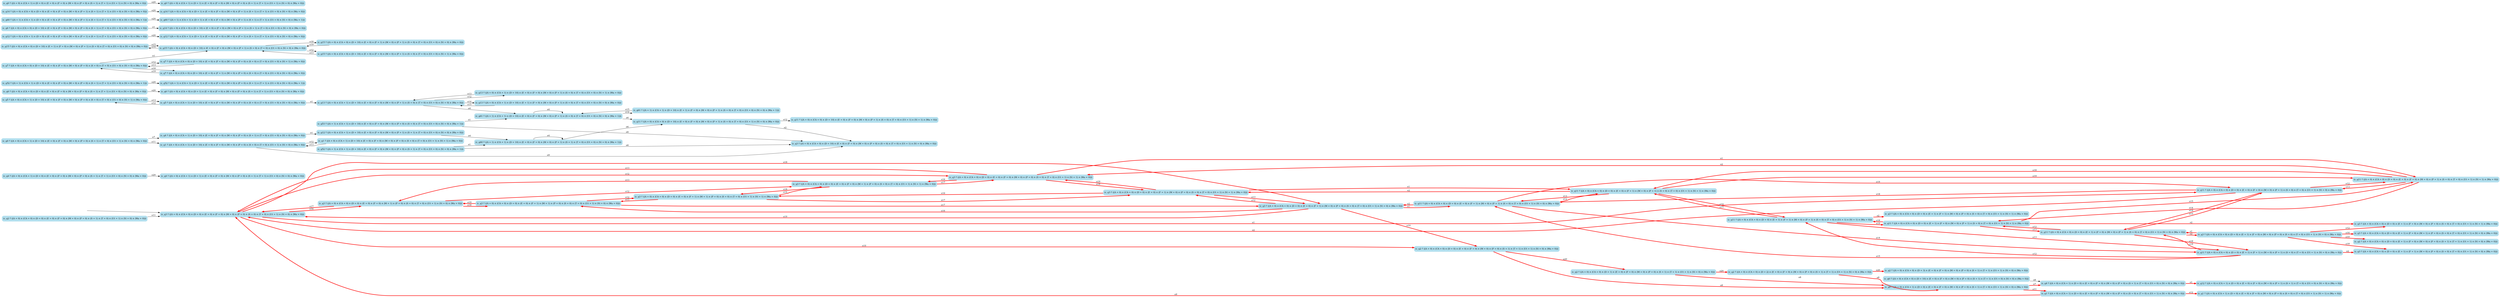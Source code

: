 digraph G {

	rankdir = LR;

	start_c_q3_213[style=invisible];

	node[shape=box, style="rounded, filled", color=lightblue2];

	c_q4_35[label="(c_q4 ≝ ((A = 0) ∧ (CA = 1) ∧ (D = 1) ∧ (E = 0) ∧ (F = 0) ∧ (M = 0) ∧ (P = 0) ∧ (S = 1) ∧ (T = 1) ∧ (Ut = 0) ∧ (Vi = 0) ∧ (Wa = 0)))"];
	c_q5_40[label="(c_q5 ≝ ((A = 0) ∧ (CA = 1) ∧ (D = 10) ∧ (E = 0) ∧ (F = 0) ∧ (M = 0) ∧ (P = 0) ∧ (S = 0) ∧ (T = 0) ∧ (Ut = 0) ∧ (Vi = 1) ∧ (Wa = 0)))"];
	c_q6_45[label="(c_q6 ≝ ((A = 0) ∧ (CA = 0) ∧ (D = 1) ∧ (E = 0) ∧ (F = 0) ∧ (M = 0) ∧ (P = 0) ∧ (S = 1) ∧ (T = 1) ∧ (Ut = 0) ∧ (Vi = 0) ∧ (Wa = 0)))"];
	c_q11_250[label="(c_q11 ≝ ((A = 0) ∧ (CA = 0) ∧ (D = 10) ∧ (E = 0) ∧ (F = 0) ∧ (M = 0) ∧ (P = 1) ∧ (S = 0) ∧ (T = 0) ∧ (Ut = 1) ∧ (Vi = 0) ∧ (Wa = 0)))"];
	c_q52_104[label="(c_q52 ≝ ((A = 1) ∧ (CA = 1) ∧ (D = 0) ∧ (E = 0) ∧ (F = 0) ∧ (M = 0) ∧ (P = 0) ∧ (S = 1) ∧ (T = 1) ∧ (Ut = 0) ∧ (Vi = 0) ∧ (Wa = 1)))"];
	c_q61_124[label="(c_q61 ≝ ((A = 1) ∧ (CA = 1) ∧ (D = 10) ∧ (E = 1) ∧ (F = 0) ∧ (M = 0) ∧ (P = 1) ∧ (S = 0) ∧ (T = 0) ∧ (Ut = 0) ∧ (Vi = 0) ∧ (Wa = 1)))"];
	c_q15_98[label="(c_q15 ≝ ((A = 0) ∧ (CA = 0) ∧ (D = 10) ∧ (E = 1) ∧ (F = 0) ∧ (M = 0) ∧ (P = 1) ∧ (S = 0) ∧ (T = 0) ∧ (Ut = 0) ∧ (Vi = 0) ∧ (Wa = 0)))"];
	c_q2_227[label="(c_q2 ≝ ((A = 0) ∧ (CA = 0) ∧ (D = 0) ∧ (E = 1) ∧ (F = 0) ∧ (M = 0) ∧ (P = 0) ∧ (S = 1) ∧ (T = 1) ∧ (Ut = 1) ∧ (Vi = 0) ∧ (Wa = 0)))"];
	c_q11_241[label="(c_q11 ≝ ((A = 0) ∧ (CA = 0) ∧ (D = 0) ∧ (E = 1) ∧ (F = 0) ∧ (M = 0) ∧ (P = 1) ∧ (S = 0) ∧ (T = 0) ∧ (Ut = 1) ∧ (Vi = 0) ∧ (Wa = 0)))"];
	c_q12_76[label="(c_q12 ≝ ((A = 0) ∧ (CA = 1) ∧ (D = 0) ∧ (E = 0) ∧ (F = 0) ∧ (M = 0) ∧ (P = 1) ∧ (S = 1) ∧ (T = 1) ∧ (Ut = 0) ∧ (Vi = 0) ∧ (Wa = 0)))"];
	c_q3_197[label="(c_q3 ≝ ((A = 0) ∧ (CA = 0) ∧ (D = 0) ∧ (E = 0) ∧ (F = 0) ∧ (M = 1) ∧ (P = 0) ∧ (S = 0) ∧ (T = 0) ∧ (Ut = 1) ∧ (Vi = 0) ∧ (Wa = 0)))"];
	c_q3_213[label="(c_q3 ≝ ((A = 0) ∧ (CA = 0) ∧ (D = 0) ∧ (E = 0) ∧ (F = 0) ∧ (M = 0) ∧ (P = 0) ∧ (S = 0) ∧ (T = 0) ∧ (Ut = 1) ∧ (Vi = 0) ∧ (Wa = 0)))"];
	c_q13_88[label="(c_q13 ≝ ((A = 0) ∧ (CA = 1) ∧ (D = 10) ∧ (E = 0) ∧ (F = 0) ∧ (M = 0) ∧ (P = 1) ∧ (S = 0) ∧ (T = 0) ∧ (Ut = 0) ∧ (Vi = 0) ∧ (Wa = 0)))"];
	c_q11_239[label="(c_q11 ≝ ((A = 0) ∧ (CA = 0) ∧ (D = 0) ∧ (E = 0) ∧ (F = 1) ∧ (M = 0) ∧ (P = 1) ∧ (S = 0) ∧ (T = 0) ∧ (Ut = 1) ∧ (Vi = 0) ∧ (Wa = 0)))"];
	c_q0_207[label="(c_q0 ≝ ((A = 0) ∧ (CA = 1) ∧ (D = 0) ∧ (E = 0) ∧ (F = 0) ∧ (M = 0) ∧ (P = 0) ∧ (S = 1) ∧ (T = 0) ∧ (Ut = 1) ∧ (Vi = 0) ∧ (Wa = 0)))"];
	c_q6_48[label="(c_q6 ≝ ((A = 0) ∧ (CA = 0) ∧ (D = 10) ∧ (E = 0) ∧ (F = 0) ∧ (M = 0) ∧ (P = 0) ∧ (S = 1) ∧ (T = 0) ∧ (Ut = 0) ∧ (Vi = 0) ∧ (Wa = 0)))"];
	c_q2_32[label="(c_q2 ≝ ((A = 0) ∧ (CA = 0) ∧ (D = 0) ∧ (E = 0) ∧ (F = 0) ∧ (M = 0) ∧ (P = 0) ∧ (S = 1) ∧ (T = 0) ∧ (Ut = 1) ∧ (Vi = 0) ∧ (Wa = 0)))"];
	c_q7_58[label="(c_q7 ≝ ((A = 0) ∧ (CA = 0) ∧ (D = 10) ∧ (E = 0) ∧ (F = 0) ∧ (M = 0) ∧ (P = 0) ∧ (S = 0) ∧ (T = 0) ∧ (Ut = 0) ∧ (Vi = 0) ∧ (Wa = 0)))"];
	c_q1_214[label="(c_q1 ≝ ((A = 0) ∧ (CA = 1) ∧ (D = 0) ∧ (E = 0) ∧ (F = 0) ∧ (M = 0) ∧ (P = 0) ∧ (S = 0) ∧ (T = 0) ∧ (Ut = 1) ∧ (Vi = 0) ∧ (Wa = 0)))"];
	c_q11_61[label="(c_q11 ≝ ((A = 0) ∧ (CA = 0) ∧ (D = 10) ∧ (E = 0) ∧ (F = 0) ∧ (M = 0) ∧ (P = 1) ∧ (S = 0) ∧ (T = 0) ∧ (Ut = 1) ∧ (Vi = 1) ∧ (Wa = 0)))"];
	c_q12_78[label="(c_q12 ≝ ((A = 0) ∧ (CA = 1) ∧ (D = 10) ∧ (E = 0) ∧ (F = 0) ∧ (M = 0) ∧ (P = 1) ∧ (S = 1) ∧ (T = 0) ∧ (Ut = 0) ∧ (Vi = 0) ∧ (Wa = 0)))"];
	c_q15_102[label="(c_q15 ≝ ((A = 0) ∧ (CA = 0) ∧ (D = 10) ∧ (E = 0) ∧ (F = 1) ∧ (M = 0) ∧ (P = 1) ∧ (S = 0) ∧ (T = 0) ∧ (Ut = 0) ∧ (Vi = 0) ∧ (Wa = 0)))"];
	c_q3_175[label="(c_q3 ≝ ((A = 0) ∧ (CA = 0) ∧ (D = 0) ∧ (E = 0) ∧ (F = 0) ∧ (M = 0) ∧ (P = 0) ∧ (S = 0) ∧ (T = 0) ∧ (Ut = 1) ∧ (Vi = 1) ∧ (Wa = 0)))"];
	c_q60_117[label="(c_q60 ≝ ((A = 1) ∧ (CA = 1) ∧ (D = 1) ∧ (E = 0) ∧ (F = 0) ∧ (M = 0) ∧ (P = 1) ∧ (S = 1) ∧ (T = 1) ∧ (Ut = 0) ∧ (Vi = 0) ∧ (Wa = 1)))"];
	c_q4_36[label="(c_q4 ≝ ((A = 0) ∧ (CA = 1) ∧ (D = 10) ∧ (E = 0) ∧ (F = 0) ∧ (M = 0) ∧ (P = 0) ∧ (S = 1) ∧ (T = 0) ∧ (Ut = 0) ∧ (Vi = 0) ∧ (Wa = 0)))"];
	c_q11_249[label="(c_q11 ≝ ((A = 0) ∧ (CA = 0) ∧ (D = 0) ∧ (E = 1) ∧ (F = 0) ∧ (M = 0) ∧ (P = 1) ∧ (S = 0) ∧ (T = 0) ∧ (Ut = 1) ∧ (Vi = 1) ∧ (Wa = 0)))"];
	c_q1_215[label="(c_q1 ≝ ((A = 0) ∧ (CA = 1) ∧ (D = 0) ∧ (E = 0) ∧ (F = 0) ∧ (M = 0) ∧ (P = 0) ∧ (S = 0) ∧ (T = 0) ∧ (Ut = 1) ∧ (Vi = 1) ∧ (Wa = 0)))"];
	c_q3_235[label="(c_q3 ≝ ((A = 0) ∧ (CA = 0) ∧ (D = 0) ∧ (E = 1) ∧ (F = 1) ∧ (M = 0) ∧ (P = 0) ∧ (S = 0) ∧ (T = 0) ∧ (Ut = 1) ∧ (Vi = 0) ∧ (Wa = 0)))"];
	c_q5_42[label="(c_q5 ≝ ((A = 0) ∧ (CA = 1) ∧ (D = 10) ∧ (E = 0) ∧ (F = 0) ∧ (M = 0) ∧ (P = 0) ∧ (S = 0) ∧ (T = 0) ∧ (Ut = 0) ∧ (Vi = 0) ∧ (Wa = 0)))"];
	c_q2_209[label="(c_q2 ≝ ((A = 0) ∧ (CA = 0) ∧ (D = 3) ∧ (E = 0) ∧ (F = 0) ∧ (M = 0) ∧ (P = 0) ∧ (S = 1) ∧ (T = 1) ∧ (Ut = 1) ∧ (Vi = 0) ∧ (Wa = 0)))"];
	c_q15_94[label="(c_q15 ≝ ((A = 0) ∧ (CA = 0) ∧ (D = 10) ∧ (E = 0) ∧ (F = 0) ∧ (M = 0) ∧ (P = 1) ∧ (S = 0) ∧ (T = 0) ∧ (Ut = 0) ∧ (Vi = 1) ∧ (Wa = 0)))"];
	c_q11_247[label="(c_q11 ≝ ((A = 0) ∧ (CA = 0) ∧ (D = 0) ∧ (E = 0) ∧ (F = 1) ∧ (M = 0) ∧ (P = 1) ∧ (S = 0) ∧ (T = 0) ∧ (Ut = 1) ∧ (Vi = 1) ∧ (Wa = 0)))"];
	c_q4_210[label="(c_q4 ≝ ((A = 0) ∧ (CA = 1) ∧ (D = 0) ∧ (E = 0) ∧ (F = 0) ∧ (M = 0) ∧ (P = 0) ∧ (S = 1) ∧ (T = 0) ∧ (Ut = 0) ∧ (Vi = 0) ∧ (Wa = 0)))"];
	c_q3_177[label="(c_q3 ≝ ((A = 0) ∧ (CA = 0) ∧ (D = 0) ∧ (E = 0) ∧ (F = 0) ∧ (M = 1) ∧ (P = 0) ∧ (S = 0) ∧ (T = 0) ∧ (Ut = 1) ∧ (Vi = 1) ∧ (Wa = 0)))"];
	c_q3_243[label="(c_q3 ≝ ((A = 0) ∧ (CA = 0) ∧ (D = 0) ∧ (E = 1) ∧ (F = 1) ∧ (M = 0) ∧ (P = 0) ∧ (S = 0) ∧ (T = 0) ∧ (Ut = 1) ∧ (Vi = 1) ∧ (Wa = 0)))"];
	c_q7_52[label="(c_q7 ≝ ((A = 0) ∧ (CA = 0) ∧ (D = 10) ∧ (E = 0) ∧ (F = 0) ∧ (M = 0) ∧ (P = 0) ∧ (S = 0) ∧ (T = 0) ∧ (Ut = 0) ∧ (Vi = 1) ∧ (Wa = 0)))"];
	c_q2_148[label="(c_q2 ≝ ((A = 0) ∧ (CA = 0) ∧ (D = 1) ∧ (E = 0) ∧ (F = 0) ∧ (M = 0) ∧ (P = 0) ∧ (S = 1) ∧ (T = 1) ∧ (Ut = 1) ∧ (Vi = 0) ∧ (Wa = 0)))"];
	c_q14_91[label="(c_q14 ≝ ((A = 0) ∧ (CA = 0) ∧ (D = 1) ∧ (E = 0) ∧ (F = 0) ∧ (M = 0) ∧ (P = 1) ∧ (S = 1) ∧ (T = 1) ∧ (Ut = 0) ∧ (Vi = 0) ∧ (Wa = 0)))"];
	c_q60_118[label="(c_q60 ≝ ((A = 1) ∧ (CA = 1) ∧ (D = 10) ∧ (E = 0) ∧ (F = 0) ∧ (M = 0) ∧ (P = 1) ∧ (S = 1) ∧ (T = 0) ∧ (Ut = 0) ∧ (Vi = 0) ∧ (Wa = 1)))"];
	c_q52_105[label="(c_q52 ≝ ((A = 1) ∧ (CA = 1) ∧ (D = 1) ∧ (E = 0) ∧ (F = 0) ∧ (M = 0) ∧ (P = 0) ∧ (S = 1) ∧ (T = 1) ∧ (Ut = 0) ∧ (Vi = 0) ∧ (Wa = 1)))"];
	c_q0_17[label="(c_q0 ≝ ((A = 0) ∧ (CA = 1) ∧ (D = 1) ∧ (E = 0) ∧ (F = 0) ∧ (M = 0) ∧ (P = 0) ∧ (S = 1) ∧ (T = 1) ∧ (Ut = 1) ∧ (Vi = 0) ∧ (Wa = 0)))"];
	c_q12_77[label="(c_q12 ≝ ((A = 0) ∧ (CA = 1) ∧ (D = 1) ∧ (E = 0) ∧ (F = 0) ∧ (M = 0) ∧ (P = 1) ∧ (S = 1) ∧ (T = 1) ∧ (Ut = 0) ∧ (Vi = 0) ∧ (Wa = 0)))"];
	c_q6_46[label="(c_q6 ≝ ((A = 0) ∧ (CA = 0) ∧ (D = 10) ∧ (E = 0) ∧ (F = 0) ∧ (M = 0) ∧ (P = 0) ∧ (S = 1) ∧ (T = 1) ∧ (Ut = 0) ∧ (Vi = 0) ∧ (Wa = 0)))"];
	c_q11_223[label="(c_q11 ≝ ((A = 0) ∧ (CA = 0) ∧ (D = 0) ∧ (E = 0) ∧ (F = 0) ∧ (M = 0) ∧ (P = 1) ∧ (S = 0) ∧ (T = 0) ∧ (Ut = 1) ∧ (Vi = 0) ∧ (Wa = 0)))"];
	c_q13_82[label="(c_q13 ≝ ((A = 0) ∧ (CA = 1) ∧ (D = 10) ∧ (E = 0) ∧ (F = 0) ∧ (M = 0) ∧ (P = 1) ∧ (S = 0) ∧ (T = 0) ∧ (Ut = 0) ∧ (Vi = 1) ∧ (Wa = 0)))"];
	c_q1_24[label="(c_q1 ≝ ((A = 0) ∧ (CA = 1) ∧ (D = 10) ∧ (E = 0) ∧ (F = 0) ∧ (M = 0) ∧ (P = 0) ∧ (S = 0) ∧ (T = 0) ∧ (Ut = 1) ∧ (Vi = 1) ∧ (Wa = 0)))"];
	c_q61_126[label="(c_q61 ≝ ((A = 1) ∧ (CA = 1) ∧ (D = 10) ∧ (E = 0) ∧ (F = 0) ∧ (M = 0) ∧ (P = 1) ∧ (S = 0) ∧ (T = 0) ∧ (Ut = 0) ∧ (Vi = 0) ∧ (Wa = 1)))"];
	c_q0_16[label="(c_q0 ≝ ((A = 0) ∧ (CA = 1) ∧ (D = 0) ∧ (E = 0) ∧ (F = 0) ∧ (M = 0) ∧ (P = 0) ∧ (S = 1) ∧ (T = 1) ∧ (Ut = 1) ∧ (Vi = 0) ∧ (Wa = 0)))"];
	c_q6_44[label="(c_q6 ≝ ((A = 0) ∧ (CA = 0) ∧ (D = 0) ∧ (E = 0) ∧ (F = 0) ∧ (M = 0) ∧ (P = 0) ∧ (S = 1) ∧ (T = 1) ∧ (Ut = 0) ∧ (Vi = 0) ∧ (Wa = 0)))"];
	c_q15_103[label="(c_q15 ≝ ((A = 0) ∧ (CA = 0) ∧ (D = 10) ∧ (E = 0) ∧ (F = 0) ∧ (M = 0) ∧ (P = 1) ∧ (S = 0) ∧ (T = 0) ∧ (Ut = 0) ∧ (Vi = 0) ∧ (Wa = 0)))"];
	c_q3_232[label="(c_q3 ≝ ((A = 0) ∧ (CA = 0) ∧ (D = 0) ∧ (E = 1) ∧ (F = 0) ∧ (M = 0) ∧ (P = 0) ∧ (S = 0) ∧ (T = 0) ∧ (Ut = 1) ∧ (Vi = 0) ∧ (Wa = 0)))"];
	c_q3_231[label="(c_q3 ≝ ((A = 0) ∧ (CA = 0) ∧ (D = 0) ∧ (E = 1) ∧ (F = 0) ∧ (M = 1) ∧ (P = 0) ∧ (S = 0) ∧ (T = 0) ∧ (Ut = 1) ∧ (Vi = 0) ∧ (Wa = 0)))"];
	c_q13_86[label="(c_q13 ≝ ((A = 0) ∧ (CA = 1) ∧ (D = 10) ∧ (E = 1) ∧ (F = 0) ∧ (M = 0) ∧ (P = 1) ∧ (S = 0) ∧ (T = 0) ∧ (Ut = 0) ∧ (Vi = 0) ∧ (Wa = 0)))"];
	c_q11_245[label="(c_q11 ≝ ((A = 0) ∧ (CA = 0) ∧ (D = 0) ∧ (E = 1) ∧ (F = 1) ∧ (M = 0) ∧ (P = 1) ∧ (S = 0) ∧ (T = 0) ∧ (Ut = 1) ∧ (Vi = 0) ∧ (Wa = 0)))"];
	c_q0_20[label="(c_q0 ≝ ((A = 0) ∧ (CA = 1) ∧ (D = 10) ∧ (E = 0) ∧ (F = 0) ∧ (M = 0) ∧ (P = 0) ∧ (S = 1) ∧ (T = 0) ∧ (Ut = 1) ∧ (Vi = 0) ∧ (Wa = 0)))"];
	c_q4_34[label="(c_q4 ≝ ((A = 0) ∧ (CA = 1) ∧ (D = 0) ∧ (E = 0) ∧ (F = 0) ∧ (M = 0) ∧ (P = 0) ∧ (S = 1) ∧ (T = 1) ∧ (Ut = 0) ∧ (Vi = 0) ∧ (Wa = 0)))"];
	c_q1_26[label="(c_q1 ≝ ((A = 0) ∧ (CA = 1) ∧ (D = 10) ∧ (E = 0) ∧ (F = 0) ∧ (M = 0) ∧ (P = 0) ∧ (S = 0) ∧ (T = 0) ∧ (Ut = 1) ∧ (Vi = 0) ∧ (Wa = 0)))"];
	c_q3_196[label="(c_q3 ≝ ((A = 0) ∧ (CA = 0) ∧ (D = 0) ∧ (E = 0) ∧ (F = 1) ∧ (M = 1) ∧ (P = 0) ∧ (S = 0) ∧ (T = 0) ∧ (Ut = 1) ∧ (Vi = 0) ∧ (Wa = 0)))"];
	c_q11_203[label="(c_q11 ≝ ((A = 0) ∧ (CA = 0) ∧ (D = 0) ∧ (E = 0) ∧ (F = 0) ∧ (M = 0) ∧ (P = 1) ∧ (S = 0) ∧ (T = 0) ∧ (Ut = 1) ∧ (Vi = 1) ∧ (Wa = 0)))"];
	c_q3_217[label="(c_q3 ≝ ((A = 0) ∧ (CA = 0) ∧ (D = 0) ∧ (E = 0) ∧ (F = 1) ∧ (M = 0) ∧ (P = 0) ∧ (S = 0) ∧ (T = 0) ∧ (Ut = 1) ∧ (Vi = 0) ∧ (Wa = 0)))"];
	c_q7_56[label="(c_q7 ≝ ((A = 0) ∧ (CA = 0) ∧ (D = 10) ∧ (E = 0) ∧ (F = 1) ∧ (M = 0) ∧ (P = 0) ∧ (S = 0) ∧ (T = 0) ∧ (Ut = 0) ∧ (Vi = 0) ∧ (Wa = 0)))"];
	c_q12_211[label="(c_q12 ≝ ((A = 0) ∧ (CA = 1) ∧ (D = 0) ∧ (E = 0) ∧ (F = 0) ∧ (M = 0) ∧ (P = 1) ∧ (S = 1) ∧ (T = 0) ∧ (Ut = 0) ∧ (Vi = 0) ∧ (Wa = 0)))"];
	c_q2_208[label="(c_q2 ≝ ((A = 0) ∧ (CA = 0) ∧ (D = 2) ∧ (E = 0) ∧ (F = 0) ∧ (M = 0) ∧ (P = 0) ∧ (S = 1) ∧ (T = 1) ∧ (Ut = 1) ∧ (Vi = 0) ∧ (Wa = 0)))"];
	c_q52_108[label="(c_q52 ≝ ((A = 1) ∧ (CA = 1) ∧ (D = 10) ∧ (E = 0) ∧ (F = 0) ∧ (M = 0) ∧ (P = 0) ∧ (S = 1) ∧ (T = 0) ∧ (Ut = 0) ∧ (Vi = 0) ∧ (Wa = 1)))"];
	c_q53_112[label="(c_q53 ≝ ((A = 1) ∧ (CA = 1) ∧ (D = 10) ∧ (E = 0) ∧ (F = 0) ∧ (M = 0) ∧ (P = 0) ∧ (S = 0) ∧ (T = 0) ∧ (Ut = 0) ∧ (Vi = 0) ∧ (Wa = 1)))"];
	c_q3_229[label="(c_q3 ≝ ((A = 0) ∧ (CA = 0) ∧ (D = 0) ∧ (E = 1) ∧ (F = 0) ∧ (M = 0) ∧ (P = 0) ∧ (S = 0) ∧ (T = 0) ∧ (Ut = 1) ∧ (Vi = 1) ∧ (Wa = 0)))"];
	c_q3_251[label="(c_q3 ≝ ((A = 0) ∧ (CA = 0) ∧ (D = 10) ∧ (E = 0) ∧ (F = 0) ∧ (M = 0) ∧ (P = 0) ∧ (S = 0) ∧ (T = 0) ∧ (Ut = 1) ∧ (Vi = 0) ∧ (Wa = 0)))"];
	c_q11_248[label="(c_q11 ≝ ((A = 0) ∧ (CA = 0) ∧ (D = 0) ∧ (E = 1) ∧ (F = 1) ∧ (M = 0) ∧ (P = 1) ∧ (S = 0) ∧ (T = 0) ∧ (Ut = 1) ∧ (Vi = 1) ∧ (Wa = 0)))"];
	c_q2_185[label="(c_q2 ≝ ((A = 0) ∧ (CA = 0) ∧ (D = 0) ∧ (E = 0) ∧ (F = 0) ∧ (M = 0) ∧ (P = 0) ∧ (S = 1) ∧ (T = 1) ∧ (Ut = 1) ∧ (Vi = 0) ∧ (Wa = 0)))"];
	c_q3_187[label="(c_q3 ≝ ((A = 0) ∧ (CA = 0) ∧ (D = 0) ∧ (E = 0) ∧ (F = 1) ∧ (M = 0) ∧ (P = 0) ∧ (S = 0) ∧ (T = 0) ∧ (Ut = 1) ∧ (Vi = 1) ∧ (Wa = 0)))"];
	c_q60_116[label="(c_q60 ≝ ((A = 1) ∧ (CA = 1) ∧ (D = 0) ∧ (E = 0) ∧ (F = 0) ∧ (M = 0) ∧ (P = 1) ∧ (S = 1) ∧ (T = 1) ∧ (Ut = 0) ∧ (Vi = 0) ∧ (Wa = 1)))"];
	c_q14_49[label="(c_q14 ≝ ((A = 0) ∧ (CA = 0) ∧ (D = 10) ∧ (E = 0) ∧ (F = 0) ∧ (M = 0) ∧ (P = 1) ∧ (S = 1) ∧ (T = 0) ∧ (Ut = 0) ∧ (Vi = 0) ∧ (Wa = 0)))"];
	c_q14_90[label="(c_q14 ≝ ((A = 0) ∧ (CA = 0) ∧ (D = 0) ∧ (E = 0) ∧ (F = 0) ∧ (M = 0) ∧ (P = 1) ∧ (S = 1) ∧ (T = 1) ∧ (Ut = 0) ∧ (Vi = 0) ∧ (Wa = 0)))"];
	c_q3_193[label="(c_q3 ≝ ((A = 0) ∧ (CA = 0) ∧ (D = 0) ∧ (E = 0) ∧ (F = 1) ∧ (M = 1) ∧ (P = 0) ∧ (S = 0) ∧ (T = 0) ∧ (Ut = 1) ∧ (Vi = 1) ∧ (Wa = 0)))"];

	start_c_q3_213 -> c_q3_213;
	c_q3_213 -> c_q3_175[label="e12", penwidth=3, color=red];
	c_q3_175 -> c_q3_213[label="e13", penwidth=3, color=red];
	c_q3_175 -> c_q3_177[label="e16", penwidth=3, color=red];
	c_q3_177 -> c_q3_175[label="e17", penwidth=3, color=red];
	c_q3_177 -> c_q3_193[label="e18", penwidth=3, color=red];
	c_q3_193 -> c_q3_177[label="e19", penwidth=3, color=red];
	c_q3_213 -> c_q2_185[label="e10", penwidth=3, color=red];
	c_q3_175 -> c_q11_203[label="e1", penwidth=3, color=red];
	c_q0_16 -> c_q0_17[label="e20"];
	c_q0_20 -> c_q1_26[label="e11"];
	c_q0_20 -> c_q4_36[label="e7"];
	c_q1_26 -> c_q1_24[label="e12"];
	c_q1_24 -> c_q1_26[label="e13"];
	c_q1_26 -> c_q3_251[label="e9"];
	c_q2_185 -> c_q2_148[label="e20", penwidth=3, color=red];
	c_q2_185 -> c_q0_207[label="e8", penwidth=3, color=red];
	c_q2_32 -> c_q3_213[label="e11"];
	c_q4_34 -> c_q4_35[label="e20"];
	c_q4_36 -> c_q12_78[label="e1"];
	c_q5_42 -> c_q5_40[label="e12"];
	c_q5_40 -> c_q5_42[label="e13"];
	c_q5_42 -> c_q13_88[label="e1"];
	c_q6_44 -> c_q6_45[label="e20"];
	c_q6_46 -> c_q4_210[label="e8"];
	c_q6_48 -> c_q14_49[label="e1"];
	c_q7_58 -> c_q7_52[label="e12"];
	c_q7_52 -> c_q7_58[label="e13"];
	c_q7_58 -> c_q7_56[label="e18"];
	c_q7_56 -> c_q7_58[label="e19"];
	c_q7_58 -> c_q15_103[label="e1"];
	c_q11_250 -> c_q11_61[label="e12"];
	c_q11_203 -> c_q11_223[label="e13", penwidth=3, color=red];
	c_q11_223 -> c_q11_241[label="e14", penwidth=3, color=red];
	c_q11_241 -> c_q11_223[label="e15", penwidth=3, color=red];
	c_q11_203 -> c_q11_247[label="e18", penwidth=3, color=red];
	c_q11_247 -> c_q11_203[label="e19", penwidth=3, color=red];
	c_q11_223 -> c_q3_213[label="e2", penwidth=3, color=red];
	c_q11_247 -> c_q3_187[label="e2", penwidth=3, color=red];
	c_q12_76 -> c_q12_77[label="e20"];
	c_q12_78 -> c_q60_118[label="e4"];
	c_q13_88 -> c_q13_82[label="e12"];
	c_q13_82 -> c_q13_88[label="e13"];
	c_q13_88 -> c_q13_86[label="e14"];
	c_q13_86 -> c_q13_88[label="e15"];
	c_q13_88 -> c_q61_126[label="e4"];
	c_q14_90 -> c_q14_91[label="e20"];
	c_q15_103 -> c_q15_94[label="e12"];
	c_q15_94 -> c_q15_103[label="e13"];
	c_q15_103 -> c_q15_98[label="e14"];
	c_q15_98 -> c_q15_103[label="e15"];
	c_q15_103 -> c_q15_102[label="e18"];
	c_q15_102 -> c_q15_103[label="e19"];
	c_q52_104 -> c_q52_105[label="e20"];
	c_q52_108 -> c_q3_251[label="e6"];
	c_q52_108 -> c_q60_118[label="e1"];
	c_q53_112 -> c_q3_251[label="e6"];
	c_q53_112 -> c_q61_126[label="e1"];
	c_q60_118 -> c_q60_118[label="e4"];
	c_q60_116 -> c_q60_117[label="e20"];
	c_q60_118 -> c_q11_250[label="e6"];
	c_q61_126 -> c_q61_126[label="e4"];
	c_q61_126 -> c_q61_124[label="e14"];
	c_q61_124 -> c_q61_126[label="e15"];
	c_q61_126 -> c_q11_250[label="e6"];
	c_q3_213 -> c_q11_223[label="e1", penwidth=3, color=red];
	c_q3_213 -> c_q3_197[label="e16", penwidth=3, color=red];
	c_q3_213 -> c_q3_217[label="e18", penwidth=3, color=red];
	c_q3_175 -> c_q3_187[label="e18", penwidth=3, color=red];
	c_q3_177 -> c_q3_197[label="e13", penwidth=3, color=red];
	c_q3_193 -> c_q3_196[label="e13", penwidth=3, color=red];
	c_q3_193 -> c_q3_187[label="e17", penwidth=3, color=red];
	c_q11_203 -> c_q3_175[label="e2", penwidth=3, color=red];
	c_q11_203 -> c_q11_249[label="e14", penwidth=3, color=red];
	c_q2_148 -> c_q0_207[label="e8", penwidth=3, color=red];
	c_q2_148 -> c_q2_208[label="e20", penwidth=3, color=red];
	c_q0_207 -> c_q4_210[label="e7", penwidth=3, color=red];
	c_q0_207 -> c_q1_214[label="e11", penwidth=3, color=red];
	c_q11_223 -> c_q11_203[label="e12", penwidth=3, color=red];
	c_q11_223 -> c_q11_239[label="e18", penwidth=3, color=red];
	c_q11_241 -> c_q3_232[label="e2", penwidth=3, color=red];
	c_q11_241 -> c_q11_249[label="e12", penwidth=3, color=red];
	c_q11_241 -> c_q11_245[label="e18", penwidth=3, color=red];
	c_q11_247 -> c_q11_239[label="e13", penwidth=3, color=red];
	c_q11_247 -> c_q11_248[label="e14", penwidth=3, color=red];
	c_q3_187 -> c_q11_247[label="e1", penwidth=3, color=red];
	c_q3_187 -> c_q3_217[label="e13", penwidth=3, color=red];
	c_q3_187 -> c_q3_193[label="e16", penwidth=3, color=red];
	c_q3_187 -> c_q3_175[label="e19", penwidth=3, color=red];
	c_q3_197 -> c_q3_177[label="e12", penwidth=3, color=red];
	c_q3_197 -> c_q3_213[label="e17", penwidth=3, color=red];
	c_q3_197 -> c_q3_196[label="e18", penwidth=3, color=red];
	c_q3_217 -> c_q11_239[label="e1", penwidth=3, color=red];
	c_q3_217 -> c_q2_185[label="e10", penwidth=3, color=red];
	c_q3_217 -> c_q3_187[label="e12", penwidth=3, color=red];
	c_q3_217 -> c_q3_196[label="e16", penwidth=3, color=red];
	c_q3_217 -> c_q3_213[label="e19", penwidth=3, color=red];
	c_q3_196 -> c_q3_193[label="e12", penwidth=3, color=red];
	c_q3_196 -> c_q3_217[label="e17", penwidth=3, color=red];
	c_q3_196 -> c_q3_197[label="e19", penwidth=3, color=red];
	c_q11_249 -> c_q3_229[label="e2", penwidth=3, color=red];
	c_q11_249 -> c_q11_241[label="e13", penwidth=3, color=red];
	c_q11_249 -> c_q11_203[label="e15", penwidth=3, color=red];
	c_q11_249 -> c_q11_248[label="e18", penwidth=3, color=red];
	c_q2_208 -> c_q0_207[label="e8", penwidth=3, color=red];
	c_q2_208 -> c_q2_209[label="e20", penwidth=3, color=red];
	c_q4_210 -> c_q12_211[label="e1", penwidth=3, color=red];
	c_q1_214 -> c_q3_213[label="e9", penwidth=3, color=red];
	c_q1_214 -> c_q1_215[label="e12", penwidth=3, color=red];
	c_q11_239 -> c_q3_217[label="e2", penwidth=3, color=red];
	c_q11_239 -> c_q11_247[label="e12", penwidth=3, color=red];
	c_q11_239 -> c_q11_245[label="e14", penwidth=3, color=red];
	c_q11_239 -> c_q11_223[label="e19", penwidth=3, color=red];
	c_q3_232 -> c_q11_241[label="e1", penwidth=3, color=red];
	c_q3_232 -> c_q2_227[label="e10", penwidth=3, color=red];
	c_q3_232 -> c_q3_229[label="e12", penwidth=3, color=red];
	c_q3_232 -> c_q3_231[label="e16", penwidth=3, color=red];
	c_q3_232 -> c_q3_235[label="e18", penwidth=3, color=red];
	c_q11_245 -> c_q3_235[label="e2", penwidth=3, color=red];
	c_q11_245 -> c_q11_248[label="e12", penwidth=3, color=red];
	c_q11_245 -> c_q11_239[label="e15", penwidth=3, color=red];
	c_q11_245 -> c_q11_241[label="e19", penwidth=3, color=red];
	c_q11_248 -> c_q3_243[label="e2", penwidth=3, color=red];
	c_q11_248 -> c_q11_245[label="e13", penwidth=3, color=red];
	c_q11_248 -> c_q11_247[label="e15", penwidth=3, color=red];
	c_q11_248 -> c_q11_249[label="e19", penwidth=3, color=red];
	c_q11_250 -> c_q3_251[label="e2"];

}